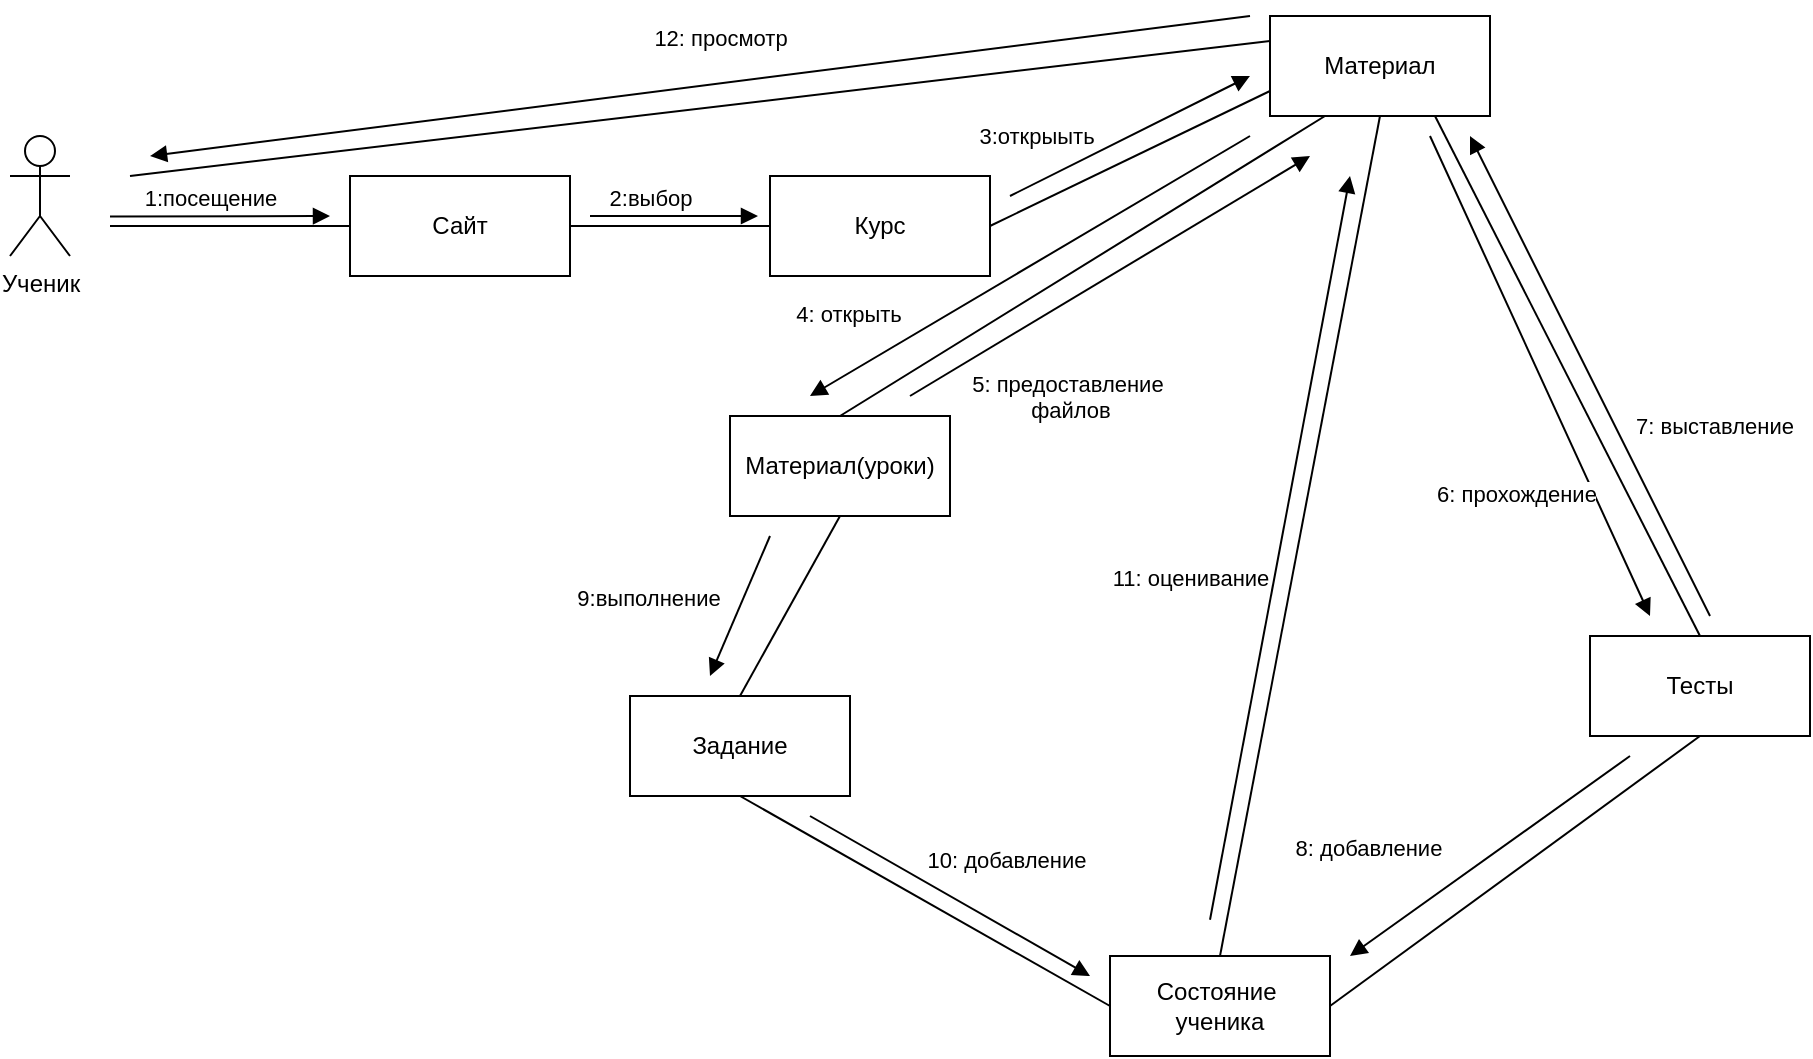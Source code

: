 <mxfile version="24.5.3" type="device">
  <diagram id="C5RBs43oDa-KdzZeNtuy" name="Page-1">
    <mxGraphModel dx="1219" dy="722" grid="1" gridSize="10" guides="1" tooltips="1" connect="1" arrows="1" fold="1" page="1" pageScale="1" pageWidth="1169" pageHeight="1654" math="0" shadow="0">
      <root>
        <mxCell id="WIyWlLk6GJQsqaUBKTNV-0" />
        <mxCell id="WIyWlLk6GJQsqaUBKTNV-1" parent="WIyWlLk6GJQsqaUBKTNV-0" />
        <mxCell id="OKVrC6vdDBr9npk2r0xs-0" value="Ученик" style="shape=umlActor;verticalLabelPosition=bottom;verticalAlign=top;html=1;" parent="WIyWlLk6GJQsqaUBKTNV-1" vertex="1">
          <mxGeometry x="10" y="130" width="30" height="60" as="geometry" />
        </mxCell>
        <mxCell id="OKVrC6vdDBr9npk2r0xs-1" value="Сайт" style="html=1;whiteSpace=wrap;" parent="WIyWlLk6GJQsqaUBKTNV-1" vertex="1">
          <mxGeometry x="180" y="150" width="110" height="50" as="geometry" />
        </mxCell>
        <mxCell id="OKVrC6vdDBr9npk2r0xs-2" value="1:посещение" style="html=1;verticalAlign=bottom;endArrow=block;curved=0;rounded=0;" parent="WIyWlLk6GJQsqaUBKTNV-1" edge="1">
          <mxGeometry x="-0.091" width="80" relative="1" as="geometry">
            <mxPoint x="60" y="170.27" as="sourcePoint" />
            <mxPoint x="170" y="170" as="targetPoint" />
            <mxPoint as="offset" />
          </mxGeometry>
        </mxCell>
        <mxCell id="OKVrC6vdDBr9npk2r0xs-3" value="" style="endArrow=none;html=1;rounded=0;entryX=0;entryY=0.5;entryDx=0;entryDy=0;" parent="WIyWlLk6GJQsqaUBKTNV-1" target="OKVrC6vdDBr9npk2r0xs-1" edge="1">
          <mxGeometry width="50" height="50" relative="1" as="geometry">
            <mxPoint x="60" y="175" as="sourcePoint" />
            <mxPoint x="350" y="170" as="targetPoint" />
          </mxGeometry>
        </mxCell>
        <mxCell id="OKVrC6vdDBr9npk2r0xs-4" value="Курс" style="html=1;whiteSpace=wrap;" parent="WIyWlLk6GJQsqaUBKTNV-1" vertex="1">
          <mxGeometry x="390" y="150" width="110" height="50" as="geometry" />
        </mxCell>
        <mxCell id="OKVrC6vdDBr9npk2r0xs-5" value="" style="endArrow=none;html=1;rounded=0;entryX=0;entryY=0.5;entryDx=0;entryDy=0;exitX=1;exitY=0.5;exitDx=0;exitDy=0;" parent="WIyWlLk6GJQsqaUBKTNV-1" source="OKVrC6vdDBr9npk2r0xs-1" target="OKVrC6vdDBr9npk2r0xs-4" edge="1">
          <mxGeometry width="50" height="50" relative="1" as="geometry">
            <mxPoint x="390" y="230" as="sourcePoint" />
            <mxPoint x="440" y="180" as="targetPoint" />
          </mxGeometry>
        </mxCell>
        <mxCell id="OKVrC6vdDBr9npk2r0xs-6" value="2:выбор" style="html=1;verticalAlign=bottom;endArrow=block;curved=0;rounded=0;" parent="WIyWlLk6GJQsqaUBKTNV-1" edge="1">
          <mxGeometry x="-0.286" width="80" relative="1" as="geometry">
            <mxPoint x="300" y="170" as="sourcePoint" />
            <mxPoint x="384" y="170" as="targetPoint" />
            <mxPoint as="offset" />
          </mxGeometry>
        </mxCell>
        <mxCell id="OKVrC6vdDBr9npk2r0xs-7" value="Материал" style="html=1;whiteSpace=wrap;" parent="WIyWlLk6GJQsqaUBKTNV-1" vertex="1">
          <mxGeometry x="640" y="70" width="110" height="50" as="geometry" />
        </mxCell>
        <mxCell id="OKVrC6vdDBr9npk2r0xs-9" value="" style="endArrow=none;html=1;rounded=0;entryX=0;entryY=0.75;entryDx=0;entryDy=0;exitX=1;exitY=0.5;exitDx=0;exitDy=0;" parent="WIyWlLk6GJQsqaUBKTNV-1" source="OKVrC6vdDBr9npk2r0xs-4" target="OKVrC6vdDBr9npk2r0xs-7" edge="1">
          <mxGeometry width="50" height="50" relative="1" as="geometry">
            <mxPoint x="370" y="240" as="sourcePoint" />
            <mxPoint x="420" y="190" as="targetPoint" />
          </mxGeometry>
        </mxCell>
        <mxCell id="OKVrC6vdDBr9npk2r0xs-10" value="3:открыыть" style="html=1;verticalAlign=bottom;endArrow=block;curved=0;rounded=0;" parent="WIyWlLk6GJQsqaUBKTNV-1" edge="1">
          <mxGeometry x="-0.68" y="13" width="80" relative="1" as="geometry">
            <mxPoint x="510" y="160" as="sourcePoint" />
            <mxPoint x="630" y="100" as="targetPoint" />
            <mxPoint as="offset" />
          </mxGeometry>
        </mxCell>
        <mxCell id="OKVrC6vdDBr9npk2r0xs-11" value="Материал(уроки)" style="html=1;whiteSpace=wrap;" parent="WIyWlLk6GJQsqaUBKTNV-1" vertex="1">
          <mxGeometry x="370" y="270" width="110" height="50" as="geometry" />
        </mxCell>
        <mxCell id="OKVrC6vdDBr9npk2r0xs-12" value="Тесты" style="html=1;whiteSpace=wrap;" parent="WIyWlLk6GJQsqaUBKTNV-1" vertex="1">
          <mxGeometry x="800" y="380" width="110" height="50" as="geometry" />
        </mxCell>
        <mxCell id="OKVrC6vdDBr9npk2r0xs-13" value="" style="endArrow=none;html=1;rounded=0;entryX=0.25;entryY=1;entryDx=0;entryDy=0;exitX=0.5;exitY=0;exitDx=0;exitDy=0;" parent="WIyWlLk6GJQsqaUBKTNV-1" source="OKVrC6vdDBr9npk2r0xs-11" target="OKVrC6vdDBr9npk2r0xs-7" edge="1">
          <mxGeometry width="50" height="50" relative="1" as="geometry">
            <mxPoint x="380" y="200" as="sourcePoint" />
            <mxPoint x="430" y="150" as="targetPoint" />
          </mxGeometry>
        </mxCell>
        <mxCell id="OKVrC6vdDBr9npk2r0xs-14" value="" style="endArrow=none;html=1;rounded=0;entryX=0.75;entryY=1;entryDx=0;entryDy=0;exitX=0.5;exitY=0;exitDx=0;exitDy=0;" parent="WIyWlLk6GJQsqaUBKTNV-1" source="OKVrC6vdDBr9npk2r0xs-12" target="OKVrC6vdDBr9npk2r0xs-7" edge="1">
          <mxGeometry width="50" height="50" relative="1" as="geometry">
            <mxPoint x="380" y="200" as="sourcePoint" />
            <mxPoint x="430" y="150" as="targetPoint" />
          </mxGeometry>
        </mxCell>
        <mxCell id="OKVrC6vdDBr9npk2r0xs-15" value="4: открыть" style="html=1;verticalAlign=bottom;endArrow=block;curved=0;rounded=0;" parent="WIyWlLk6GJQsqaUBKTNV-1" edge="1">
          <mxGeometry x="0.746" y="-18" width="80" relative="1" as="geometry">
            <mxPoint x="630" y="130" as="sourcePoint" />
            <mxPoint x="410" y="260" as="targetPoint" />
            <mxPoint as="offset" />
          </mxGeometry>
        </mxCell>
        <mxCell id="OKVrC6vdDBr9npk2r0xs-16" value="5: предоставление&amp;nbsp;&lt;div&gt;файлов&lt;/div&gt;" style="html=1;verticalAlign=bottom;endArrow=block;curved=0;rounded=0;" parent="WIyWlLk6GJQsqaUBKTNV-1" edge="1">
          <mxGeometry x="-0.48" y="-55" width="80" relative="1" as="geometry">
            <mxPoint x="460" y="260" as="sourcePoint" />
            <mxPoint x="660" y="140" as="targetPoint" />
            <mxPoint as="offset" />
          </mxGeometry>
        </mxCell>
        <mxCell id="OKVrC6vdDBr9npk2r0xs-17" value="6: прохождение" style="html=1;verticalAlign=bottom;endArrow=block;curved=0;rounded=0;" parent="WIyWlLk6GJQsqaUBKTNV-1" edge="1">
          <mxGeometry x="0.425" y="-40" width="80" relative="1" as="geometry">
            <mxPoint x="720" y="130" as="sourcePoint" />
            <mxPoint x="830" y="370" as="targetPoint" />
            <mxPoint x="1" as="offset" />
          </mxGeometry>
        </mxCell>
        <mxCell id="OKVrC6vdDBr9npk2r0xs-18" value="7: выставление" style="html=1;verticalAlign=bottom;endArrow=block;curved=0;rounded=0;" parent="WIyWlLk6GJQsqaUBKTNV-1" edge="1">
          <mxGeometry x="-0.431" y="-40" width="80" relative="1" as="geometry">
            <mxPoint x="860" y="370" as="sourcePoint" />
            <mxPoint x="740" y="130" as="targetPoint" />
            <mxPoint as="offset" />
          </mxGeometry>
        </mxCell>
        <mxCell id="OKVrC6vdDBr9npk2r0xs-19" value="Состояние&amp;nbsp;&lt;div&gt;ученика&lt;/div&gt;" style="html=1;whiteSpace=wrap;" parent="WIyWlLk6GJQsqaUBKTNV-1" vertex="1">
          <mxGeometry x="560" y="540" width="110" height="50" as="geometry" />
        </mxCell>
        <mxCell id="OKVrC6vdDBr9npk2r0xs-20" value="8: добавление" style="html=1;verticalAlign=bottom;endArrow=block;curved=0;rounded=0;" parent="WIyWlLk6GJQsqaUBKTNV-1" edge="1">
          <mxGeometry x="0.61" y="-31" width="80" relative="1" as="geometry">
            <mxPoint x="820" y="440" as="sourcePoint" />
            <mxPoint x="680" y="540" as="targetPoint" />
            <mxPoint as="offset" />
          </mxGeometry>
        </mxCell>
        <mxCell id="OKVrC6vdDBr9npk2r0xs-21" value="" style="endArrow=none;html=1;rounded=0;entryX=0.5;entryY=1;entryDx=0;entryDy=0;exitX=1;exitY=0.5;exitDx=0;exitDy=0;" parent="WIyWlLk6GJQsqaUBKTNV-1" source="OKVrC6vdDBr9npk2r0xs-19" target="OKVrC6vdDBr9npk2r0xs-12" edge="1">
          <mxGeometry width="50" height="50" relative="1" as="geometry">
            <mxPoint x="745" y="340" as="sourcePoint" />
            <mxPoint x="710" y="210" as="targetPoint" />
          </mxGeometry>
        </mxCell>
        <mxCell id="OKVrC6vdDBr9npk2r0xs-22" value="Задание" style="html=1;whiteSpace=wrap;" parent="WIyWlLk6GJQsqaUBKTNV-1" vertex="1">
          <mxGeometry x="320" y="410" width="110" height="50" as="geometry" />
        </mxCell>
        <mxCell id="OKVrC6vdDBr9npk2r0xs-23" value="9:выполнение" style="html=1;verticalAlign=bottom;endArrow=block;curved=0;rounded=0;" parent="WIyWlLk6GJQsqaUBKTNV-1" edge="1">
          <mxGeometry x="0.586" y="-39" width="80" relative="1" as="geometry">
            <mxPoint x="390" y="330" as="sourcePoint" />
            <mxPoint x="360" y="400" as="targetPoint" />
            <mxPoint x="-1" as="offset" />
            <Array as="points" />
          </mxGeometry>
        </mxCell>
        <mxCell id="OKVrC6vdDBr9npk2r0xs-24" value="" style="endArrow=none;html=1;rounded=0;entryX=0;entryY=0.5;entryDx=0;entryDy=0;exitX=0.5;exitY=1;exitDx=0;exitDy=0;" parent="WIyWlLk6GJQsqaUBKTNV-1" source="OKVrC6vdDBr9npk2r0xs-22" target="OKVrC6vdDBr9npk2r0xs-19" edge="1">
          <mxGeometry width="50" height="50" relative="1" as="geometry">
            <mxPoint x="200" y="540" as="sourcePoint" />
            <mxPoint x="440" y="470" as="targetPoint" />
          </mxGeometry>
        </mxCell>
        <mxCell id="OKVrC6vdDBr9npk2r0xs-25" value="" style="endArrow=none;html=1;rounded=0;entryX=0.5;entryY=0;entryDx=0;entryDy=0;exitX=0.5;exitY=1;exitDx=0;exitDy=0;" parent="WIyWlLk6GJQsqaUBKTNV-1" source="OKVrC6vdDBr9npk2r0xs-11" target="OKVrC6vdDBr9npk2r0xs-22" edge="1">
          <mxGeometry width="50" height="50" relative="1" as="geometry">
            <mxPoint x="425" y="290" as="sourcePoint" />
            <mxPoint x="665" y="220" as="targetPoint" />
          </mxGeometry>
        </mxCell>
        <mxCell id="OKVrC6vdDBr9npk2r0xs-26" value="11: оценивание" style="html=1;verticalAlign=bottom;endArrow=block;curved=0;rounded=0;" parent="WIyWlLk6GJQsqaUBKTNV-1" edge="1">
          <mxGeometry x="-0.169" y="40" width="80" relative="1" as="geometry">
            <mxPoint x="610" y="521.882" as="sourcePoint" />
            <mxPoint x="680" y="150" as="targetPoint" />
            <mxPoint as="offset" />
          </mxGeometry>
        </mxCell>
        <mxCell id="OKVrC6vdDBr9npk2r0xs-27" value="10: добавление" style="html=1;verticalAlign=bottom;endArrow=block;curved=0;rounded=0;" parent="WIyWlLk6GJQsqaUBKTNV-1" edge="1">
          <mxGeometry x="0.24" y="22" width="80" relative="1" as="geometry">
            <mxPoint x="410" y="470" as="sourcePoint" />
            <mxPoint x="550" y="550" as="targetPoint" />
            <mxPoint as="offset" />
          </mxGeometry>
        </mxCell>
        <mxCell id="OKVrC6vdDBr9npk2r0xs-29" value="" style="endArrow=none;html=1;rounded=0;exitX=0;exitY=0.25;exitDx=0;exitDy=0;" parent="WIyWlLk6GJQsqaUBKTNV-1" source="OKVrC6vdDBr9npk2r0xs-7" edge="1">
          <mxGeometry width="50" height="50" relative="1" as="geometry">
            <mxPoint x="890" y="120" as="sourcePoint" />
            <mxPoint x="70" y="150" as="targetPoint" />
            <Array as="points" />
          </mxGeometry>
        </mxCell>
        <mxCell id="UIb_vNcXL01P7Yr5KbzH-0" value="" style="endArrow=none;html=1;rounded=0;exitX=0.5;exitY=0;exitDx=0;exitDy=0;entryX=0.5;entryY=1;entryDx=0;entryDy=0;" edge="1" parent="WIyWlLk6GJQsqaUBKTNV-1" source="OKVrC6vdDBr9npk2r0xs-19" target="OKVrC6vdDBr9npk2r0xs-7">
          <mxGeometry width="50" height="50" relative="1" as="geometry">
            <mxPoint x="490" y="380" as="sourcePoint" />
            <mxPoint x="690" y="160" as="targetPoint" />
          </mxGeometry>
        </mxCell>
        <mxCell id="UIb_vNcXL01P7Yr5KbzH-2" value="12: просмотр" style="html=1;verticalAlign=bottom;endArrow=block;curved=0;rounded=0;" edge="1" parent="WIyWlLk6GJQsqaUBKTNV-1">
          <mxGeometry x="-0.043" y="-14" width="80" relative="1" as="geometry">
            <mxPoint x="630" y="70" as="sourcePoint" />
            <mxPoint x="80" y="140" as="targetPoint" />
            <mxPoint as="offset" />
          </mxGeometry>
        </mxCell>
      </root>
    </mxGraphModel>
  </diagram>
</mxfile>
